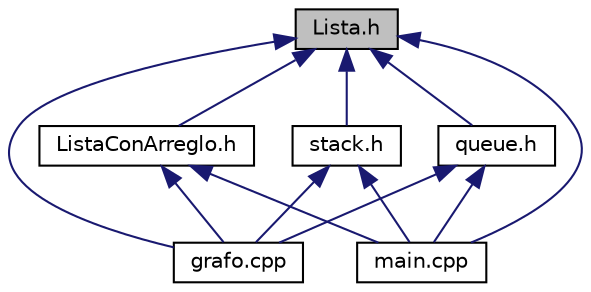 digraph "Lista.h"
{
  edge [fontname="Helvetica",fontsize="10",labelfontname="Helvetica",labelfontsize="10"];
  node [fontname="Helvetica",fontsize="10",shape=record];
  Node1 [label="Lista.h",height=0.2,width=0.4,color="black", fillcolor="grey75", style="filled", fontcolor="black"];
  Node1 -> Node2 [dir="back",color="midnightblue",fontsize="10",style="solid",fontname="Helvetica"];
  Node2 [label="grafo.cpp",height=0.2,width=0.4,color="black", fillcolor="white", style="filled",URL="$grafo_8cpp.html",tooltip="Metodos de grafo. "];
  Node1 -> Node3 [dir="back",color="midnightblue",fontsize="10",style="solid",fontname="Helvetica"];
  Node3 [label="ListaConArreglo.h",height=0.2,width=0.4,color="black", fillcolor="white", style="filled",URL="$_lista_con_arreglo_8h.html",tooltip="Clase ListaConArreglo. "];
  Node3 -> Node2 [dir="back",color="midnightblue",fontsize="10",style="solid",fontname="Helvetica"];
  Node3 -> Node4 [dir="back",color="midnightblue",fontsize="10",style="solid",fontname="Helvetica"];
  Node4 [label="main.cpp",height=0.2,width=0.4,color="black", fillcolor="white", style="filled",URL="$main_8cpp.html",tooltip="Main Laboratorio 6. "];
  Node1 -> Node5 [dir="back",color="midnightblue",fontsize="10",style="solid",fontname="Helvetica"];
  Node5 [label="stack.h",height=0.2,width=0.4,color="black", fillcolor="white", style="filled",URL="$stack_8h_source.html"];
  Node5 -> Node2 [dir="back",color="midnightblue",fontsize="10",style="solid",fontname="Helvetica"];
  Node5 -> Node4 [dir="back",color="midnightblue",fontsize="10",style="solid",fontname="Helvetica"];
  Node1 -> Node6 [dir="back",color="midnightblue",fontsize="10",style="solid",fontname="Helvetica"];
  Node6 [label="queue.h",height=0.2,width=0.4,color="black", fillcolor="white", style="filled",URL="$queue_8h.html",tooltip="Clase Queue. "];
  Node6 -> Node2 [dir="back",color="midnightblue",fontsize="10",style="solid",fontname="Helvetica"];
  Node6 -> Node4 [dir="back",color="midnightblue",fontsize="10",style="solid",fontname="Helvetica"];
  Node1 -> Node4 [dir="back",color="midnightblue",fontsize="10",style="solid",fontname="Helvetica"];
}
